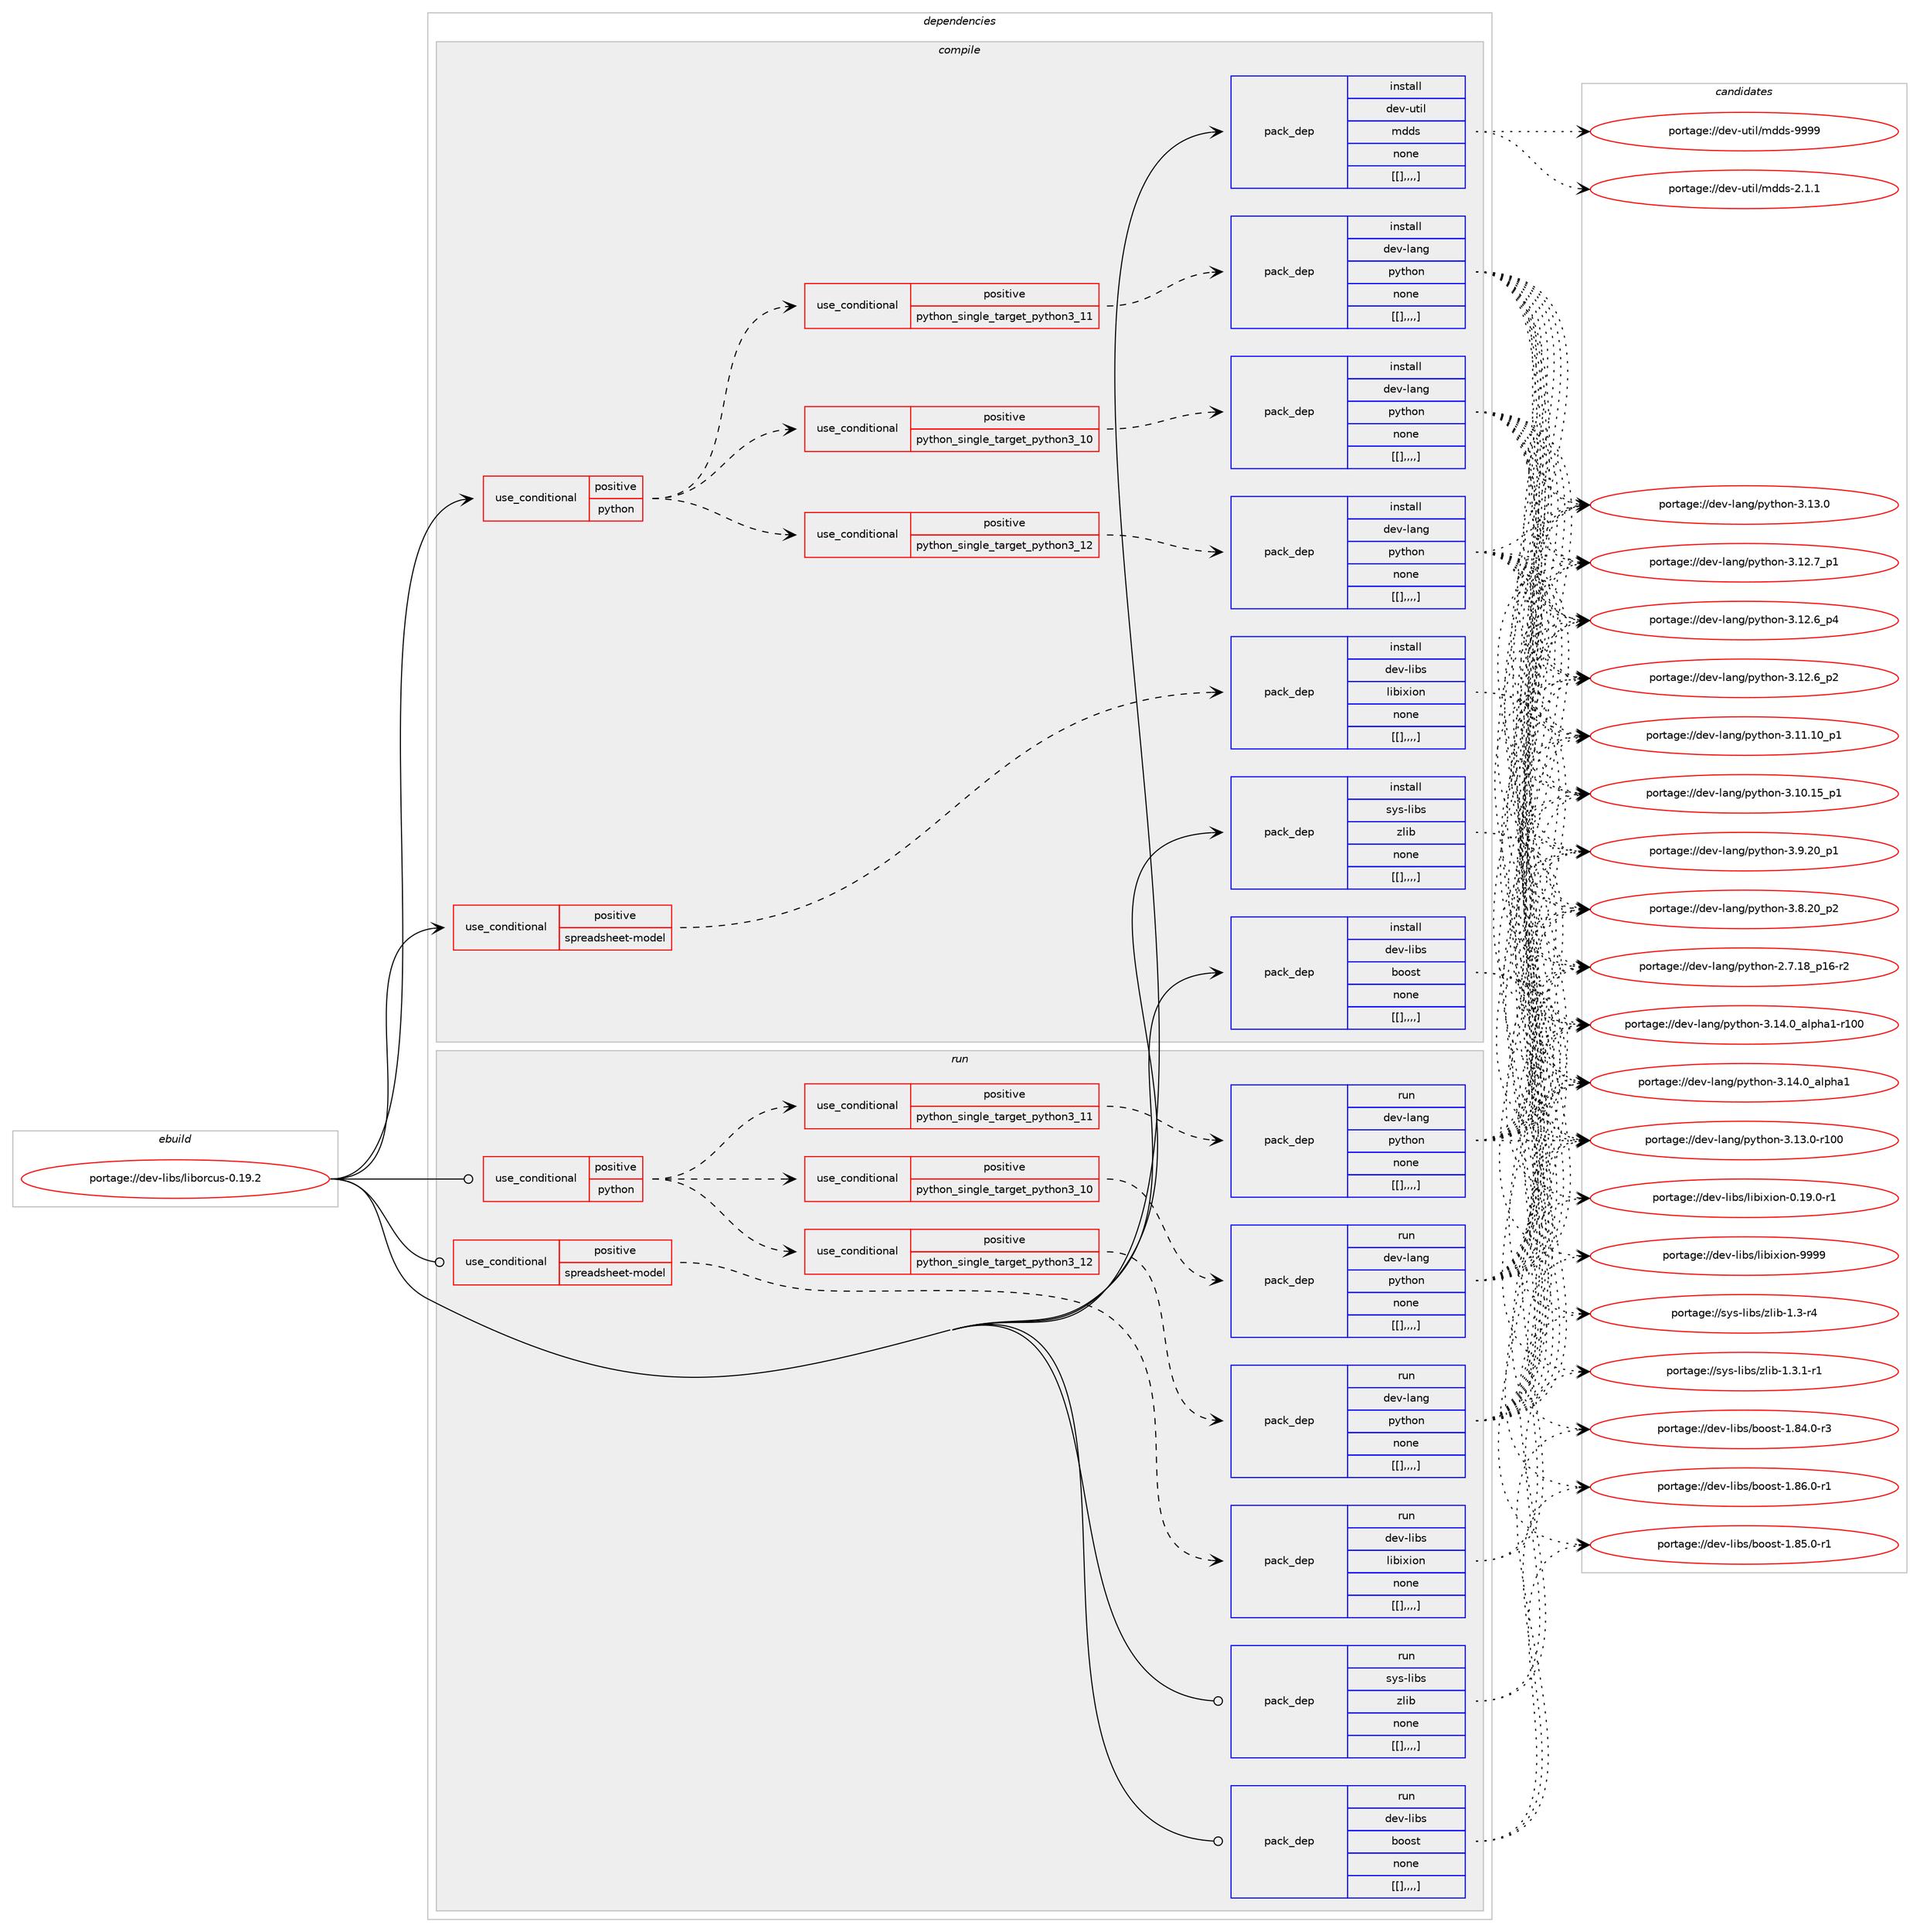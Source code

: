 digraph prolog {

# *************
# Graph options
# *************

newrank=true;
concentrate=true;
compound=true;
graph [rankdir=LR,fontname=Helvetica,fontsize=10,ranksep=1.5];#, ranksep=2.5, nodesep=0.2];
edge  [arrowhead=vee];
node  [fontname=Helvetica,fontsize=10];

# **********
# The ebuild
# **********

subgraph cluster_leftcol {
color=gray;
label=<<i>ebuild</i>>;
id [label="portage://dev-libs/liborcus-0.19.2", color=red, width=4, href="../dev-libs/liborcus-0.19.2.svg"];
}

# ****************
# The dependencies
# ****************

subgraph cluster_midcol {
color=gray;
label=<<i>dependencies</i>>;
subgraph cluster_compile {
fillcolor="#eeeeee";
style=filled;
label=<<i>compile</i>>;
subgraph cond28819 {
dependency114674 [label=<<TABLE BORDER="0" CELLBORDER="1" CELLSPACING="0" CELLPADDING="4"><TR><TD ROWSPAN="3" CELLPADDING="10">use_conditional</TD></TR><TR><TD>positive</TD></TR><TR><TD>python</TD></TR></TABLE>>, shape=none, color=red];
subgraph cond28822 {
dependency114677 [label=<<TABLE BORDER="0" CELLBORDER="1" CELLSPACING="0" CELLPADDING="4"><TR><TD ROWSPAN="3" CELLPADDING="10">use_conditional</TD></TR><TR><TD>positive</TD></TR><TR><TD>python_single_target_python3_10</TD></TR></TABLE>>, shape=none, color=red];
subgraph pack84611 {
dependency114698 [label=<<TABLE BORDER="0" CELLBORDER="1" CELLSPACING="0" CELLPADDING="4" WIDTH="220"><TR><TD ROWSPAN="6" CELLPADDING="30">pack_dep</TD></TR><TR><TD WIDTH="110">install</TD></TR><TR><TD>dev-lang</TD></TR><TR><TD>python</TD></TR><TR><TD>none</TD></TR><TR><TD>[[],,,,]</TD></TR></TABLE>>, shape=none, color=blue];
}
dependency114677:e -> dependency114698:w [weight=20,style="dashed",arrowhead="vee"];
}
dependency114674:e -> dependency114677:w [weight=20,style="dashed",arrowhead="vee"];
subgraph cond28830 {
dependency114713 [label=<<TABLE BORDER="0" CELLBORDER="1" CELLSPACING="0" CELLPADDING="4"><TR><TD ROWSPAN="3" CELLPADDING="10">use_conditional</TD></TR><TR><TD>positive</TD></TR><TR><TD>python_single_target_python3_11</TD></TR></TABLE>>, shape=none, color=red];
subgraph pack84667 {
dependency114809 [label=<<TABLE BORDER="0" CELLBORDER="1" CELLSPACING="0" CELLPADDING="4" WIDTH="220"><TR><TD ROWSPAN="6" CELLPADDING="30">pack_dep</TD></TR><TR><TD WIDTH="110">install</TD></TR><TR><TD>dev-lang</TD></TR><TR><TD>python</TD></TR><TR><TD>none</TD></TR><TR><TD>[[],,,,]</TD></TR></TABLE>>, shape=none, color=blue];
}
dependency114713:e -> dependency114809:w [weight=20,style="dashed",arrowhead="vee"];
}
dependency114674:e -> dependency114713:w [weight=20,style="dashed",arrowhead="vee"];
subgraph cond28874 {
dependency114817 [label=<<TABLE BORDER="0" CELLBORDER="1" CELLSPACING="0" CELLPADDING="4"><TR><TD ROWSPAN="3" CELLPADDING="10">use_conditional</TD></TR><TR><TD>positive</TD></TR><TR><TD>python_single_target_python3_12</TD></TR></TABLE>>, shape=none, color=red];
subgraph pack84710 {
dependency114844 [label=<<TABLE BORDER="0" CELLBORDER="1" CELLSPACING="0" CELLPADDING="4" WIDTH="220"><TR><TD ROWSPAN="6" CELLPADDING="30">pack_dep</TD></TR><TR><TD WIDTH="110">install</TD></TR><TR><TD>dev-lang</TD></TR><TR><TD>python</TD></TR><TR><TD>none</TD></TR><TR><TD>[[],,,,]</TD></TR></TABLE>>, shape=none, color=blue];
}
dependency114817:e -> dependency114844:w [weight=20,style="dashed",arrowhead="vee"];
}
dependency114674:e -> dependency114817:w [weight=20,style="dashed",arrowhead="vee"];
}
id:e -> dependency114674:w [weight=20,style="solid",arrowhead="vee"];
subgraph cond28889 {
dependency114866 [label=<<TABLE BORDER="0" CELLBORDER="1" CELLSPACING="0" CELLPADDING="4"><TR><TD ROWSPAN="3" CELLPADDING="10">use_conditional</TD></TR><TR><TD>positive</TD></TR><TR><TD>spreadsheet-model</TD></TR></TABLE>>, shape=none, color=red];
subgraph pack84722 {
dependency114879 [label=<<TABLE BORDER="0" CELLBORDER="1" CELLSPACING="0" CELLPADDING="4" WIDTH="220"><TR><TD ROWSPAN="6" CELLPADDING="30">pack_dep</TD></TR><TR><TD WIDTH="110">install</TD></TR><TR><TD>dev-libs</TD></TR><TR><TD>libixion</TD></TR><TR><TD>none</TD></TR><TR><TD>[[],,,,]</TD></TR></TABLE>>, shape=none, color=blue];
}
dependency114866:e -> dependency114879:w [weight=20,style="dashed",arrowhead="vee"];
}
id:e -> dependency114866:w [weight=20,style="solid",arrowhead="vee"];
subgraph pack84757 {
dependency115008 [label=<<TABLE BORDER="0" CELLBORDER="1" CELLSPACING="0" CELLPADDING="4" WIDTH="220"><TR><TD ROWSPAN="6" CELLPADDING="30">pack_dep</TD></TR><TR><TD WIDTH="110">install</TD></TR><TR><TD>dev-libs</TD></TR><TR><TD>boost</TD></TR><TR><TD>none</TD></TR><TR><TD>[[],,,,]</TD></TR></TABLE>>, shape=none, color=blue];
}
id:e -> dependency115008:w [weight=20,style="solid",arrowhead="vee"];
subgraph pack84815 {
dependency115011 [label=<<TABLE BORDER="0" CELLBORDER="1" CELLSPACING="0" CELLPADDING="4" WIDTH="220"><TR><TD ROWSPAN="6" CELLPADDING="30">pack_dep</TD></TR><TR><TD WIDTH="110">install</TD></TR><TR><TD>dev-util</TD></TR><TR><TD>mdds</TD></TR><TR><TD>none</TD></TR><TR><TD>[[],,,,]</TD></TR></TABLE>>, shape=none, color=blue];
}
id:e -> dependency115011:w [weight=20,style="solid",arrowhead="vee"];
subgraph pack84817 {
dependency115039 [label=<<TABLE BORDER="0" CELLBORDER="1" CELLSPACING="0" CELLPADDING="4" WIDTH="220"><TR><TD ROWSPAN="6" CELLPADDING="30">pack_dep</TD></TR><TR><TD WIDTH="110">install</TD></TR><TR><TD>sys-libs</TD></TR><TR><TD>zlib</TD></TR><TR><TD>none</TD></TR><TR><TD>[[],,,,]</TD></TR></TABLE>>, shape=none, color=blue];
}
id:e -> dependency115039:w [weight=20,style="solid",arrowhead="vee"];
}
subgraph cluster_compileandrun {
fillcolor="#eeeeee";
style=filled;
label=<<i>compile and run</i>>;
}
subgraph cluster_run {
fillcolor="#eeeeee";
style=filled;
label=<<i>run</i>>;
subgraph cond28969 {
dependency115119 [label=<<TABLE BORDER="0" CELLBORDER="1" CELLSPACING="0" CELLPADDING="4"><TR><TD ROWSPAN="3" CELLPADDING="10">use_conditional</TD></TR><TR><TD>positive</TD></TR><TR><TD>python</TD></TR></TABLE>>, shape=none, color=red];
subgraph cond28990 {
dependency115159 [label=<<TABLE BORDER="0" CELLBORDER="1" CELLSPACING="0" CELLPADDING="4"><TR><TD ROWSPAN="3" CELLPADDING="10">use_conditional</TD></TR><TR><TD>positive</TD></TR><TR><TD>python_single_target_python3_10</TD></TR></TABLE>>, shape=none, color=red];
subgraph pack84916 {
dependency115172 [label=<<TABLE BORDER="0" CELLBORDER="1" CELLSPACING="0" CELLPADDING="4" WIDTH="220"><TR><TD ROWSPAN="6" CELLPADDING="30">pack_dep</TD></TR><TR><TD WIDTH="110">run</TD></TR><TR><TD>dev-lang</TD></TR><TR><TD>python</TD></TR><TR><TD>none</TD></TR><TR><TD>[[],,,,]</TD></TR></TABLE>>, shape=none, color=blue];
}
dependency115159:e -> dependency115172:w [weight=20,style="dashed",arrowhead="vee"];
}
dependency115119:e -> dependency115159:w [weight=20,style="dashed",arrowhead="vee"];
subgraph cond29004 {
dependency115201 [label=<<TABLE BORDER="0" CELLBORDER="1" CELLSPACING="0" CELLPADDING="4"><TR><TD ROWSPAN="3" CELLPADDING="10">use_conditional</TD></TR><TR><TD>positive</TD></TR><TR><TD>python_single_target_python3_11</TD></TR></TABLE>>, shape=none, color=red];
subgraph pack84942 {
dependency115243 [label=<<TABLE BORDER="0" CELLBORDER="1" CELLSPACING="0" CELLPADDING="4" WIDTH="220"><TR><TD ROWSPAN="6" CELLPADDING="30">pack_dep</TD></TR><TR><TD WIDTH="110">run</TD></TR><TR><TD>dev-lang</TD></TR><TR><TD>python</TD></TR><TR><TD>none</TD></TR><TR><TD>[[],,,,]</TD></TR></TABLE>>, shape=none, color=blue];
}
dependency115201:e -> dependency115243:w [weight=20,style="dashed",arrowhead="vee"];
}
dependency115119:e -> dependency115201:w [weight=20,style="dashed",arrowhead="vee"];
subgraph cond29029 {
dependency115268 [label=<<TABLE BORDER="0" CELLBORDER="1" CELLSPACING="0" CELLPADDING="4"><TR><TD ROWSPAN="3" CELLPADDING="10">use_conditional</TD></TR><TR><TD>positive</TD></TR><TR><TD>python_single_target_python3_12</TD></TR></TABLE>>, shape=none, color=red];
subgraph pack84980 {
dependency115296 [label=<<TABLE BORDER="0" CELLBORDER="1" CELLSPACING="0" CELLPADDING="4" WIDTH="220"><TR><TD ROWSPAN="6" CELLPADDING="30">pack_dep</TD></TR><TR><TD WIDTH="110">run</TD></TR><TR><TD>dev-lang</TD></TR><TR><TD>python</TD></TR><TR><TD>none</TD></TR><TR><TD>[[],,,,]</TD></TR></TABLE>>, shape=none, color=blue];
}
dependency115268:e -> dependency115296:w [weight=20,style="dashed",arrowhead="vee"];
}
dependency115119:e -> dependency115268:w [weight=20,style="dashed",arrowhead="vee"];
}
id:e -> dependency115119:w [weight=20,style="solid",arrowhead="odot"];
subgraph cond29047 {
dependency115323 [label=<<TABLE BORDER="0" CELLBORDER="1" CELLSPACING="0" CELLPADDING="4"><TR><TD ROWSPAN="3" CELLPADDING="10">use_conditional</TD></TR><TR><TD>positive</TD></TR><TR><TD>spreadsheet-model</TD></TR></TABLE>>, shape=none, color=red];
subgraph pack85014 {
dependency115325 [label=<<TABLE BORDER="0" CELLBORDER="1" CELLSPACING="0" CELLPADDING="4" WIDTH="220"><TR><TD ROWSPAN="6" CELLPADDING="30">pack_dep</TD></TR><TR><TD WIDTH="110">run</TD></TR><TR><TD>dev-libs</TD></TR><TR><TD>libixion</TD></TR><TR><TD>none</TD></TR><TR><TD>[[],,,,]</TD></TR></TABLE>>, shape=none, color=blue];
}
dependency115323:e -> dependency115325:w [weight=20,style="dashed",arrowhead="vee"];
}
id:e -> dependency115323:w [weight=20,style="solid",arrowhead="odot"];
subgraph pack85017 {
dependency115328 [label=<<TABLE BORDER="0" CELLBORDER="1" CELLSPACING="0" CELLPADDING="4" WIDTH="220"><TR><TD ROWSPAN="6" CELLPADDING="30">pack_dep</TD></TR><TR><TD WIDTH="110">run</TD></TR><TR><TD>dev-libs</TD></TR><TR><TD>boost</TD></TR><TR><TD>none</TD></TR><TR><TD>[[],,,,]</TD></TR></TABLE>>, shape=none, color=blue];
}
id:e -> dependency115328:w [weight=20,style="solid",arrowhead="odot"];
subgraph pack85028 {
dependency115380 [label=<<TABLE BORDER="0" CELLBORDER="1" CELLSPACING="0" CELLPADDING="4" WIDTH="220"><TR><TD ROWSPAN="6" CELLPADDING="30">pack_dep</TD></TR><TR><TD WIDTH="110">run</TD></TR><TR><TD>sys-libs</TD></TR><TR><TD>zlib</TD></TR><TR><TD>none</TD></TR><TR><TD>[[],,,,]</TD></TR></TABLE>>, shape=none, color=blue];
}
id:e -> dependency115380:w [weight=20,style="solid",arrowhead="odot"];
}
}

# **************
# The candidates
# **************

subgraph cluster_choices {
rank=same;
color=gray;
label=<<i>candidates</i>>;

subgraph choice84192 {
color=black;
nodesep=1;
choice100101118451089711010347112121116104111110455146495246489597108112104974945114494848 [label="portage://dev-lang/python-3.14.0_alpha1-r100", color=red, width=4,href="../dev-lang/python-3.14.0_alpha1-r100.svg"];
choice1001011184510897110103471121211161041111104551464952464895971081121049749 [label="portage://dev-lang/python-3.14.0_alpha1", color=red, width=4,href="../dev-lang/python-3.14.0_alpha1.svg"];
choice1001011184510897110103471121211161041111104551464951464845114494848 [label="portage://dev-lang/python-3.13.0-r100", color=red, width=4,href="../dev-lang/python-3.13.0-r100.svg"];
choice10010111845108971101034711212111610411111045514649514648 [label="portage://dev-lang/python-3.13.0", color=red, width=4,href="../dev-lang/python-3.13.0.svg"];
choice100101118451089711010347112121116104111110455146495046559511249 [label="portage://dev-lang/python-3.12.7_p1", color=red, width=4,href="../dev-lang/python-3.12.7_p1.svg"];
choice100101118451089711010347112121116104111110455146495046549511252 [label="portage://dev-lang/python-3.12.6_p4", color=red, width=4,href="../dev-lang/python-3.12.6_p4.svg"];
choice100101118451089711010347112121116104111110455146495046549511250 [label="portage://dev-lang/python-3.12.6_p2", color=red, width=4,href="../dev-lang/python-3.12.6_p2.svg"];
choice10010111845108971101034711212111610411111045514649494649489511249 [label="portage://dev-lang/python-3.11.10_p1", color=red, width=4,href="../dev-lang/python-3.11.10_p1.svg"];
choice10010111845108971101034711212111610411111045514649484649539511249 [label="portage://dev-lang/python-3.10.15_p1", color=red, width=4,href="../dev-lang/python-3.10.15_p1.svg"];
choice100101118451089711010347112121116104111110455146574650489511249 [label="portage://dev-lang/python-3.9.20_p1", color=red, width=4,href="../dev-lang/python-3.9.20_p1.svg"];
choice100101118451089711010347112121116104111110455146564650489511250 [label="portage://dev-lang/python-3.8.20_p2", color=red, width=4,href="../dev-lang/python-3.8.20_p2.svg"];
choice100101118451089711010347112121116104111110455046554649569511249544511450 [label="portage://dev-lang/python-2.7.18_p16-r2", color=red, width=4,href="../dev-lang/python-2.7.18_p16-r2.svg"];
dependency114698:e -> choice100101118451089711010347112121116104111110455146495246489597108112104974945114494848:w [style=dotted,weight="100"];
dependency114698:e -> choice1001011184510897110103471121211161041111104551464952464895971081121049749:w [style=dotted,weight="100"];
dependency114698:e -> choice1001011184510897110103471121211161041111104551464951464845114494848:w [style=dotted,weight="100"];
dependency114698:e -> choice10010111845108971101034711212111610411111045514649514648:w [style=dotted,weight="100"];
dependency114698:e -> choice100101118451089711010347112121116104111110455146495046559511249:w [style=dotted,weight="100"];
dependency114698:e -> choice100101118451089711010347112121116104111110455146495046549511252:w [style=dotted,weight="100"];
dependency114698:e -> choice100101118451089711010347112121116104111110455146495046549511250:w [style=dotted,weight="100"];
dependency114698:e -> choice10010111845108971101034711212111610411111045514649494649489511249:w [style=dotted,weight="100"];
dependency114698:e -> choice10010111845108971101034711212111610411111045514649484649539511249:w [style=dotted,weight="100"];
dependency114698:e -> choice100101118451089711010347112121116104111110455146574650489511249:w [style=dotted,weight="100"];
dependency114698:e -> choice100101118451089711010347112121116104111110455146564650489511250:w [style=dotted,weight="100"];
dependency114698:e -> choice100101118451089711010347112121116104111110455046554649569511249544511450:w [style=dotted,weight="100"];
}
subgraph choice84207 {
color=black;
nodesep=1;
choice100101118451089711010347112121116104111110455146495246489597108112104974945114494848 [label="portage://dev-lang/python-3.14.0_alpha1-r100", color=red, width=4,href="../dev-lang/python-3.14.0_alpha1-r100.svg"];
choice1001011184510897110103471121211161041111104551464952464895971081121049749 [label="portage://dev-lang/python-3.14.0_alpha1", color=red, width=4,href="../dev-lang/python-3.14.0_alpha1.svg"];
choice1001011184510897110103471121211161041111104551464951464845114494848 [label="portage://dev-lang/python-3.13.0-r100", color=red, width=4,href="../dev-lang/python-3.13.0-r100.svg"];
choice10010111845108971101034711212111610411111045514649514648 [label="portage://dev-lang/python-3.13.0", color=red, width=4,href="../dev-lang/python-3.13.0.svg"];
choice100101118451089711010347112121116104111110455146495046559511249 [label="portage://dev-lang/python-3.12.7_p1", color=red, width=4,href="../dev-lang/python-3.12.7_p1.svg"];
choice100101118451089711010347112121116104111110455146495046549511252 [label="portage://dev-lang/python-3.12.6_p4", color=red, width=4,href="../dev-lang/python-3.12.6_p4.svg"];
choice100101118451089711010347112121116104111110455146495046549511250 [label="portage://dev-lang/python-3.12.6_p2", color=red, width=4,href="../dev-lang/python-3.12.6_p2.svg"];
choice10010111845108971101034711212111610411111045514649494649489511249 [label="portage://dev-lang/python-3.11.10_p1", color=red, width=4,href="../dev-lang/python-3.11.10_p1.svg"];
choice10010111845108971101034711212111610411111045514649484649539511249 [label="portage://dev-lang/python-3.10.15_p1", color=red, width=4,href="../dev-lang/python-3.10.15_p1.svg"];
choice100101118451089711010347112121116104111110455146574650489511249 [label="portage://dev-lang/python-3.9.20_p1", color=red, width=4,href="../dev-lang/python-3.9.20_p1.svg"];
choice100101118451089711010347112121116104111110455146564650489511250 [label="portage://dev-lang/python-3.8.20_p2", color=red, width=4,href="../dev-lang/python-3.8.20_p2.svg"];
choice100101118451089711010347112121116104111110455046554649569511249544511450 [label="portage://dev-lang/python-2.7.18_p16-r2", color=red, width=4,href="../dev-lang/python-2.7.18_p16-r2.svg"];
dependency114809:e -> choice100101118451089711010347112121116104111110455146495246489597108112104974945114494848:w [style=dotted,weight="100"];
dependency114809:e -> choice1001011184510897110103471121211161041111104551464952464895971081121049749:w [style=dotted,weight="100"];
dependency114809:e -> choice1001011184510897110103471121211161041111104551464951464845114494848:w [style=dotted,weight="100"];
dependency114809:e -> choice10010111845108971101034711212111610411111045514649514648:w [style=dotted,weight="100"];
dependency114809:e -> choice100101118451089711010347112121116104111110455146495046559511249:w [style=dotted,weight="100"];
dependency114809:e -> choice100101118451089711010347112121116104111110455146495046549511252:w [style=dotted,weight="100"];
dependency114809:e -> choice100101118451089711010347112121116104111110455146495046549511250:w [style=dotted,weight="100"];
dependency114809:e -> choice10010111845108971101034711212111610411111045514649494649489511249:w [style=dotted,weight="100"];
dependency114809:e -> choice10010111845108971101034711212111610411111045514649484649539511249:w [style=dotted,weight="100"];
dependency114809:e -> choice100101118451089711010347112121116104111110455146574650489511249:w [style=dotted,weight="100"];
dependency114809:e -> choice100101118451089711010347112121116104111110455146564650489511250:w [style=dotted,weight="100"];
dependency114809:e -> choice100101118451089711010347112121116104111110455046554649569511249544511450:w [style=dotted,weight="100"];
}
subgraph choice84227 {
color=black;
nodesep=1;
choice100101118451089711010347112121116104111110455146495246489597108112104974945114494848 [label="portage://dev-lang/python-3.14.0_alpha1-r100", color=red, width=4,href="../dev-lang/python-3.14.0_alpha1-r100.svg"];
choice1001011184510897110103471121211161041111104551464952464895971081121049749 [label="portage://dev-lang/python-3.14.0_alpha1", color=red, width=4,href="../dev-lang/python-3.14.0_alpha1.svg"];
choice1001011184510897110103471121211161041111104551464951464845114494848 [label="portage://dev-lang/python-3.13.0-r100", color=red, width=4,href="../dev-lang/python-3.13.0-r100.svg"];
choice10010111845108971101034711212111610411111045514649514648 [label="portage://dev-lang/python-3.13.0", color=red, width=4,href="../dev-lang/python-3.13.0.svg"];
choice100101118451089711010347112121116104111110455146495046559511249 [label="portage://dev-lang/python-3.12.7_p1", color=red, width=4,href="../dev-lang/python-3.12.7_p1.svg"];
choice100101118451089711010347112121116104111110455146495046549511252 [label="portage://dev-lang/python-3.12.6_p4", color=red, width=4,href="../dev-lang/python-3.12.6_p4.svg"];
choice100101118451089711010347112121116104111110455146495046549511250 [label="portage://dev-lang/python-3.12.6_p2", color=red, width=4,href="../dev-lang/python-3.12.6_p2.svg"];
choice10010111845108971101034711212111610411111045514649494649489511249 [label="portage://dev-lang/python-3.11.10_p1", color=red, width=4,href="../dev-lang/python-3.11.10_p1.svg"];
choice10010111845108971101034711212111610411111045514649484649539511249 [label="portage://dev-lang/python-3.10.15_p1", color=red, width=4,href="../dev-lang/python-3.10.15_p1.svg"];
choice100101118451089711010347112121116104111110455146574650489511249 [label="portage://dev-lang/python-3.9.20_p1", color=red, width=4,href="../dev-lang/python-3.9.20_p1.svg"];
choice100101118451089711010347112121116104111110455146564650489511250 [label="portage://dev-lang/python-3.8.20_p2", color=red, width=4,href="../dev-lang/python-3.8.20_p2.svg"];
choice100101118451089711010347112121116104111110455046554649569511249544511450 [label="portage://dev-lang/python-2.7.18_p16-r2", color=red, width=4,href="../dev-lang/python-2.7.18_p16-r2.svg"];
dependency114844:e -> choice100101118451089711010347112121116104111110455146495246489597108112104974945114494848:w [style=dotted,weight="100"];
dependency114844:e -> choice1001011184510897110103471121211161041111104551464952464895971081121049749:w [style=dotted,weight="100"];
dependency114844:e -> choice1001011184510897110103471121211161041111104551464951464845114494848:w [style=dotted,weight="100"];
dependency114844:e -> choice10010111845108971101034711212111610411111045514649514648:w [style=dotted,weight="100"];
dependency114844:e -> choice100101118451089711010347112121116104111110455146495046559511249:w [style=dotted,weight="100"];
dependency114844:e -> choice100101118451089711010347112121116104111110455146495046549511252:w [style=dotted,weight="100"];
dependency114844:e -> choice100101118451089711010347112121116104111110455146495046549511250:w [style=dotted,weight="100"];
dependency114844:e -> choice10010111845108971101034711212111610411111045514649494649489511249:w [style=dotted,weight="100"];
dependency114844:e -> choice10010111845108971101034711212111610411111045514649484649539511249:w [style=dotted,weight="100"];
dependency114844:e -> choice100101118451089711010347112121116104111110455146574650489511249:w [style=dotted,weight="100"];
dependency114844:e -> choice100101118451089711010347112121116104111110455146564650489511250:w [style=dotted,weight="100"];
dependency114844:e -> choice100101118451089711010347112121116104111110455046554649569511249544511450:w [style=dotted,weight="100"];
}
subgraph choice84245 {
color=black;
nodesep=1;
choice100101118451081059811547108105981051201051111104557575757 [label="portage://dev-libs/libixion-9999", color=red, width=4,href="../dev-libs/libixion-9999.svg"];
choice10010111845108105981154710810598105120105111110454846495746484511449 [label="portage://dev-libs/libixion-0.19.0-r1", color=red, width=4,href="../dev-libs/libixion-0.19.0-r1.svg"];
dependency114879:e -> choice100101118451081059811547108105981051201051111104557575757:w [style=dotted,weight="100"];
dependency114879:e -> choice10010111845108105981154710810598105120105111110454846495746484511449:w [style=dotted,weight="100"];
}
subgraph choice84298 {
color=black;
nodesep=1;
choice10010111845108105981154798111111115116454946565446484511449 [label="portage://dev-libs/boost-1.86.0-r1", color=red, width=4,href="../dev-libs/boost-1.86.0-r1.svg"];
choice10010111845108105981154798111111115116454946565346484511449 [label="portage://dev-libs/boost-1.85.0-r1", color=red, width=4,href="../dev-libs/boost-1.85.0-r1.svg"];
choice10010111845108105981154798111111115116454946565246484511451 [label="portage://dev-libs/boost-1.84.0-r3", color=red, width=4,href="../dev-libs/boost-1.84.0-r3.svg"];
dependency115008:e -> choice10010111845108105981154798111111115116454946565446484511449:w [style=dotted,weight="100"];
dependency115008:e -> choice10010111845108105981154798111111115116454946565346484511449:w [style=dotted,weight="100"];
dependency115008:e -> choice10010111845108105981154798111111115116454946565246484511451:w [style=dotted,weight="100"];
}
subgraph choice84308 {
color=black;
nodesep=1;
choice10010111845117116105108471091001001154557575757 [label="portage://dev-util/mdds-9999", color=red, width=4,href="../dev-util/mdds-9999.svg"];
choice1001011184511711610510847109100100115455046494649 [label="portage://dev-util/mdds-2.1.1", color=red, width=4,href="../dev-util/mdds-2.1.1.svg"];
dependency115011:e -> choice10010111845117116105108471091001001154557575757:w [style=dotted,weight="100"];
dependency115011:e -> choice1001011184511711610510847109100100115455046494649:w [style=dotted,weight="100"];
}
subgraph choice84327 {
color=black;
nodesep=1;
choice115121115451081059811547122108105984549465146494511449 [label="portage://sys-libs/zlib-1.3.1-r1", color=red, width=4,href="../sys-libs/zlib-1.3.1-r1.svg"];
choice11512111545108105981154712210810598454946514511452 [label="portage://sys-libs/zlib-1.3-r4", color=red, width=4,href="../sys-libs/zlib-1.3-r4.svg"];
dependency115039:e -> choice115121115451081059811547122108105984549465146494511449:w [style=dotted,weight="100"];
dependency115039:e -> choice11512111545108105981154712210810598454946514511452:w [style=dotted,weight="100"];
}
subgraph choice84350 {
color=black;
nodesep=1;
choice100101118451089711010347112121116104111110455146495246489597108112104974945114494848 [label="portage://dev-lang/python-3.14.0_alpha1-r100", color=red, width=4,href="../dev-lang/python-3.14.0_alpha1-r100.svg"];
choice1001011184510897110103471121211161041111104551464952464895971081121049749 [label="portage://dev-lang/python-3.14.0_alpha1", color=red, width=4,href="../dev-lang/python-3.14.0_alpha1.svg"];
choice1001011184510897110103471121211161041111104551464951464845114494848 [label="portage://dev-lang/python-3.13.0-r100", color=red, width=4,href="../dev-lang/python-3.13.0-r100.svg"];
choice10010111845108971101034711212111610411111045514649514648 [label="portage://dev-lang/python-3.13.0", color=red, width=4,href="../dev-lang/python-3.13.0.svg"];
choice100101118451089711010347112121116104111110455146495046559511249 [label="portage://dev-lang/python-3.12.7_p1", color=red, width=4,href="../dev-lang/python-3.12.7_p1.svg"];
choice100101118451089711010347112121116104111110455146495046549511252 [label="portage://dev-lang/python-3.12.6_p4", color=red, width=4,href="../dev-lang/python-3.12.6_p4.svg"];
choice100101118451089711010347112121116104111110455146495046549511250 [label="portage://dev-lang/python-3.12.6_p2", color=red, width=4,href="../dev-lang/python-3.12.6_p2.svg"];
choice10010111845108971101034711212111610411111045514649494649489511249 [label="portage://dev-lang/python-3.11.10_p1", color=red, width=4,href="../dev-lang/python-3.11.10_p1.svg"];
choice10010111845108971101034711212111610411111045514649484649539511249 [label="portage://dev-lang/python-3.10.15_p1", color=red, width=4,href="../dev-lang/python-3.10.15_p1.svg"];
choice100101118451089711010347112121116104111110455146574650489511249 [label="portage://dev-lang/python-3.9.20_p1", color=red, width=4,href="../dev-lang/python-3.9.20_p1.svg"];
choice100101118451089711010347112121116104111110455146564650489511250 [label="portage://dev-lang/python-3.8.20_p2", color=red, width=4,href="../dev-lang/python-3.8.20_p2.svg"];
choice100101118451089711010347112121116104111110455046554649569511249544511450 [label="portage://dev-lang/python-2.7.18_p16-r2", color=red, width=4,href="../dev-lang/python-2.7.18_p16-r2.svg"];
dependency115172:e -> choice100101118451089711010347112121116104111110455146495246489597108112104974945114494848:w [style=dotted,weight="100"];
dependency115172:e -> choice1001011184510897110103471121211161041111104551464952464895971081121049749:w [style=dotted,weight="100"];
dependency115172:e -> choice1001011184510897110103471121211161041111104551464951464845114494848:w [style=dotted,weight="100"];
dependency115172:e -> choice10010111845108971101034711212111610411111045514649514648:w [style=dotted,weight="100"];
dependency115172:e -> choice100101118451089711010347112121116104111110455146495046559511249:w [style=dotted,weight="100"];
dependency115172:e -> choice100101118451089711010347112121116104111110455146495046549511252:w [style=dotted,weight="100"];
dependency115172:e -> choice100101118451089711010347112121116104111110455146495046549511250:w [style=dotted,weight="100"];
dependency115172:e -> choice10010111845108971101034711212111610411111045514649494649489511249:w [style=dotted,weight="100"];
dependency115172:e -> choice10010111845108971101034711212111610411111045514649484649539511249:w [style=dotted,weight="100"];
dependency115172:e -> choice100101118451089711010347112121116104111110455146574650489511249:w [style=dotted,weight="100"];
dependency115172:e -> choice100101118451089711010347112121116104111110455146564650489511250:w [style=dotted,weight="100"];
dependency115172:e -> choice100101118451089711010347112121116104111110455046554649569511249544511450:w [style=dotted,weight="100"];
}
subgraph choice84380 {
color=black;
nodesep=1;
choice100101118451089711010347112121116104111110455146495246489597108112104974945114494848 [label="portage://dev-lang/python-3.14.0_alpha1-r100", color=red, width=4,href="../dev-lang/python-3.14.0_alpha1-r100.svg"];
choice1001011184510897110103471121211161041111104551464952464895971081121049749 [label="portage://dev-lang/python-3.14.0_alpha1", color=red, width=4,href="../dev-lang/python-3.14.0_alpha1.svg"];
choice1001011184510897110103471121211161041111104551464951464845114494848 [label="portage://dev-lang/python-3.13.0-r100", color=red, width=4,href="../dev-lang/python-3.13.0-r100.svg"];
choice10010111845108971101034711212111610411111045514649514648 [label="portage://dev-lang/python-3.13.0", color=red, width=4,href="../dev-lang/python-3.13.0.svg"];
choice100101118451089711010347112121116104111110455146495046559511249 [label="portage://dev-lang/python-3.12.7_p1", color=red, width=4,href="../dev-lang/python-3.12.7_p1.svg"];
choice100101118451089711010347112121116104111110455146495046549511252 [label="portage://dev-lang/python-3.12.6_p4", color=red, width=4,href="../dev-lang/python-3.12.6_p4.svg"];
choice100101118451089711010347112121116104111110455146495046549511250 [label="portage://dev-lang/python-3.12.6_p2", color=red, width=4,href="../dev-lang/python-3.12.6_p2.svg"];
choice10010111845108971101034711212111610411111045514649494649489511249 [label="portage://dev-lang/python-3.11.10_p1", color=red, width=4,href="../dev-lang/python-3.11.10_p1.svg"];
choice10010111845108971101034711212111610411111045514649484649539511249 [label="portage://dev-lang/python-3.10.15_p1", color=red, width=4,href="../dev-lang/python-3.10.15_p1.svg"];
choice100101118451089711010347112121116104111110455146574650489511249 [label="portage://dev-lang/python-3.9.20_p1", color=red, width=4,href="../dev-lang/python-3.9.20_p1.svg"];
choice100101118451089711010347112121116104111110455146564650489511250 [label="portage://dev-lang/python-3.8.20_p2", color=red, width=4,href="../dev-lang/python-3.8.20_p2.svg"];
choice100101118451089711010347112121116104111110455046554649569511249544511450 [label="portage://dev-lang/python-2.7.18_p16-r2", color=red, width=4,href="../dev-lang/python-2.7.18_p16-r2.svg"];
dependency115243:e -> choice100101118451089711010347112121116104111110455146495246489597108112104974945114494848:w [style=dotted,weight="100"];
dependency115243:e -> choice1001011184510897110103471121211161041111104551464952464895971081121049749:w [style=dotted,weight="100"];
dependency115243:e -> choice1001011184510897110103471121211161041111104551464951464845114494848:w [style=dotted,weight="100"];
dependency115243:e -> choice10010111845108971101034711212111610411111045514649514648:w [style=dotted,weight="100"];
dependency115243:e -> choice100101118451089711010347112121116104111110455146495046559511249:w [style=dotted,weight="100"];
dependency115243:e -> choice100101118451089711010347112121116104111110455146495046549511252:w [style=dotted,weight="100"];
dependency115243:e -> choice100101118451089711010347112121116104111110455146495046549511250:w [style=dotted,weight="100"];
dependency115243:e -> choice10010111845108971101034711212111610411111045514649494649489511249:w [style=dotted,weight="100"];
dependency115243:e -> choice10010111845108971101034711212111610411111045514649484649539511249:w [style=dotted,weight="100"];
dependency115243:e -> choice100101118451089711010347112121116104111110455146574650489511249:w [style=dotted,weight="100"];
dependency115243:e -> choice100101118451089711010347112121116104111110455146564650489511250:w [style=dotted,weight="100"];
dependency115243:e -> choice100101118451089711010347112121116104111110455046554649569511249544511450:w [style=dotted,weight="100"];
}
subgraph choice84389 {
color=black;
nodesep=1;
choice100101118451089711010347112121116104111110455146495246489597108112104974945114494848 [label="portage://dev-lang/python-3.14.0_alpha1-r100", color=red, width=4,href="../dev-lang/python-3.14.0_alpha1-r100.svg"];
choice1001011184510897110103471121211161041111104551464952464895971081121049749 [label="portage://dev-lang/python-3.14.0_alpha1", color=red, width=4,href="../dev-lang/python-3.14.0_alpha1.svg"];
choice1001011184510897110103471121211161041111104551464951464845114494848 [label="portage://dev-lang/python-3.13.0-r100", color=red, width=4,href="../dev-lang/python-3.13.0-r100.svg"];
choice10010111845108971101034711212111610411111045514649514648 [label="portage://dev-lang/python-3.13.0", color=red, width=4,href="../dev-lang/python-3.13.0.svg"];
choice100101118451089711010347112121116104111110455146495046559511249 [label="portage://dev-lang/python-3.12.7_p1", color=red, width=4,href="../dev-lang/python-3.12.7_p1.svg"];
choice100101118451089711010347112121116104111110455146495046549511252 [label="portage://dev-lang/python-3.12.6_p4", color=red, width=4,href="../dev-lang/python-3.12.6_p4.svg"];
choice100101118451089711010347112121116104111110455146495046549511250 [label="portage://dev-lang/python-3.12.6_p2", color=red, width=4,href="../dev-lang/python-3.12.6_p2.svg"];
choice10010111845108971101034711212111610411111045514649494649489511249 [label="portage://dev-lang/python-3.11.10_p1", color=red, width=4,href="../dev-lang/python-3.11.10_p1.svg"];
choice10010111845108971101034711212111610411111045514649484649539511249 [label="portage://dev-lang/python-3.10.15_p1", color=red, width=4,href="../dev-lang/python-3.10.15_p1.svg"];
choice100101118451089711010347112121116104111110455146574650489511249 [label="portage://dev-lang/python-3.9.20_p1", color=red, width=4,href="../dev-lang/python-3.9.20_p1.svg"];
choice100101118451089711010347112121116104111110455146564650489511250 [label="portage://dev-lang/python-3.8.20_p2", color=red, width=4,href="../dev-lang/python-3.8.20_p2.svg"];
choice100101118451089711010347112121116104111110455046554649569511249544511450 [label="portage://dev-lang/python-2.7.18_p16-r2", color=red, width=4,href="../dev-lang/python-2.7.18_p16-r2.svg"];
dependency115296:e -> choice100101118451089711010347112121116104111110455146495246489597108112104974945114494848:w [style=dotted,weight="100"];
dependency115296:e -> choice1001011184510897110103471121211161041111104551464952464895971081121049749:w [style=dotted,weight="100"];
dependency115296:e -> choice1001011184510897110103471121211161041111104551464951464845114494848:w [style=dotted,weight="100"];
dependency115296:e -> choice10010111845108971101034711212111610411111045514649514648:w [style=dotted,weight="100"];
dependency115296:e -> choice100101118451089711010347112121116104111110455146495046559511249:w [style=dotted,weight="100"];
dependency115296:e -> choice100101118451089711010347112121116104111110455146495046549511252:w [style=dotted,weight="100"];
dependency115296:e -> choice100101118451089711010347112121116104111110455146495046549511250:w [style=dotted,weight="100"];
dependency115296:e -> choice10010111845108971101034711212111610411111045514649494649489511249:w [style=dotted,weight="100"];
dependency115296:e -> choice10010111845108971101034711212111610411111045514649484649539511249:w [style=dotted,weight="100"];
dependency115296:e -> choice100101118451089711010347112121116104111110455146574650489511249:w [style=dotted,weight="100"];
dependency115296:e -> choice100101118451089711010347112121116104111110455146564650489511250:w [style=dotted,weight="100"];
dependency115296:e -> choice100101118451089711010347112121116104111110455046554649569511249544511450:w [style=dotted,weight="100"];
}
subgraph choice84402 {
color=black;
nodesep=1;
choice100101118451081059811547108105981051201051111104557575757 [label="portage://dev-libs/libixion-9999", color=red, width=4,href="../dev-libs/libixion-9999.svg"];
choice10010111845108105981154710810598105120105111110454846495746484511449 [label="portage://dev-libs/libixion-0.19.0-r1", color=red, width=4,href="../dev-libs/libixion-0.19.0-r1.svg"];
dependency115325:e -> choice100101118451081059811547108105981051201051111104557575757:w [style=dotted,weight="100"];
dependency115325:e -> choice10010111845108105981154710810598105120105111110454846495746484511449:w [style=dotted,weight="100"];
}
subgraph choice84406 {
color=black;
nodesep=1;
choice10010111845108105981154798111111115116454946565446484511449 [label="portage://dev-libs/boost-1.86.0-r1", color=red, width=4,href="../dev-libs/boost-1.86.0-r1.svg"];
choice10010111845108105981154798111111115116454946565346484511449 [label="portage://dev-libs/boost-1.85.0-r1", color=red, width=4,href="../dev-libs/boost-1.85.0-r1.svg"];
choice10010111845108105981154798111111115116454946565246484511451 [label="portage://dev-libs/boost-1.84.0-r3", color=red, width=4,href="../dev-libs/boost-1.84.0-r3.svg"];
dependency115328:e -> choice10010111845108105981154798111111115116454946565446484511449:w [style=dotted,weight="100"];
dependency115328:e -> choice10010111845108105981154798111111115116454946565346484511449:w [style=dotted,weight="100"];
dependency115328:e -> choice10010111845108105981154798111111115116454946565246484511451:w [style=dotted,weight="100"];
}
subgraph choice84413 {
color=black;
nodesep=1;
choice115121115451081059811547122108105984549465146494511449 [label="portage://sys-libs/zlib-1.3.1-r1", color=red, width=4,href="../sys-libs/zlib-1.3.1-r1.svg"];
choice11512111545108105981154712210810598454946514511452 [label="portage://sys-libs/zlib-1.3-r4", color=red, width=4,href="../sys-libs/zlib-1.3-r4.svg"];
dependency115380:e -> choice115121115451081059811547122108105984549465146494511449:w [style=dotted,weight="100"];
dependency115380:e -> choice11512111545108105981154712210810598454946514511452:w [style=dotted,weight="100"];
}
}

}

